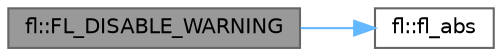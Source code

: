 digraph "fl::FL_DISABLE_WARNING"
{
 // INTERACTIVE_SVG=YES
 // LATEX_PDF_SIZE
  bgcolor="transparent";
  edge [fontname=Helvetica,fontsize=10,labelfontname=Helvetica,labelfontsize=10];
  node [fontname=Helvetica,fontsize=10,shape=box,height=0.2,width=0.4];
  rankdir="LR";
  Node1 [id="Node000001",label="fl::FL_DISABLE_WARNING",height=0.2,width=0.4,color="gray40", fillcolor="grey60", style="filled", fontcolor="black",tooltip=" "];
  Node1 -> Node2 [id="edge1_Node000001_Node000002",color="steelblue1",style="solid",tooltip=" "];
  Node2 [id="Node000002",label="fl::fl_abs",height=0.2,width=0.4,color="grey40", fillcolor="white", style="filled",URL="$d4/d36/namespacefl_a37eb210c0692e8e71004a6b2edfe6c0b.html#a37eb210c0692e8e71004a6b2edfe6c0b",tooltip=" "];
}
